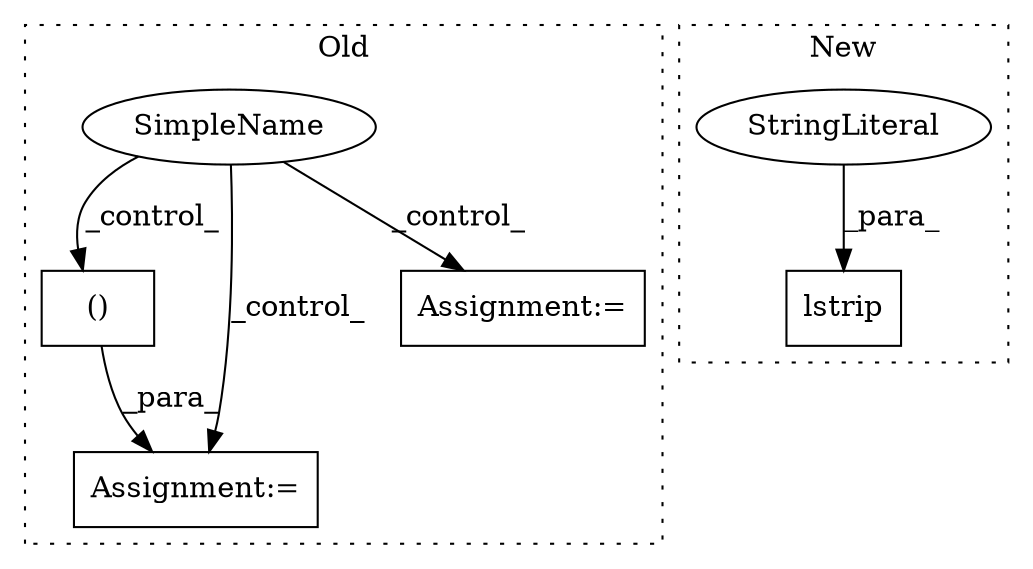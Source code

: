 digraph G {
subgraph cluster0 {
1 [label="()" a="106" s="14242" l="25" shape="box"];
4 [label="Assignment:=" a="7" s="14229" l="13" shape="box"];
5 [label="SimpleName" a="42" s="" l="" shape="ellipse"];
6 [label="Assignment:=" a="7" s="14123" l="1" shape="box"];
label = "Old";
style="dotted";
}
subgraph cluster1 {
2 [label="lstrip" a="32" s="14067,14077" l="7,1" shape="box"];
3 [label="StringLiteral" a="45" s="14074" l="3" shape="ellipse"];
label = "New";
style="dotted";
}
1 -> 4 [label="_para_"];
3 -> 2 [label="_para_"];
5 -> 4 [label="_control_"];
5 -> 1 [label="_control_"];
5 -> 6 [label="_control_"];
}